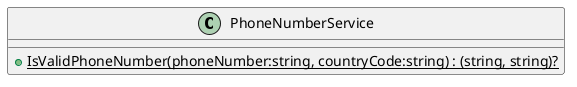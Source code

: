 @startuml
class PhoneNumberService {
    + {static} IsValidPhoneNumber(phoneNumber:string, countryCode:string) : (string, string)?
}
@enduml
